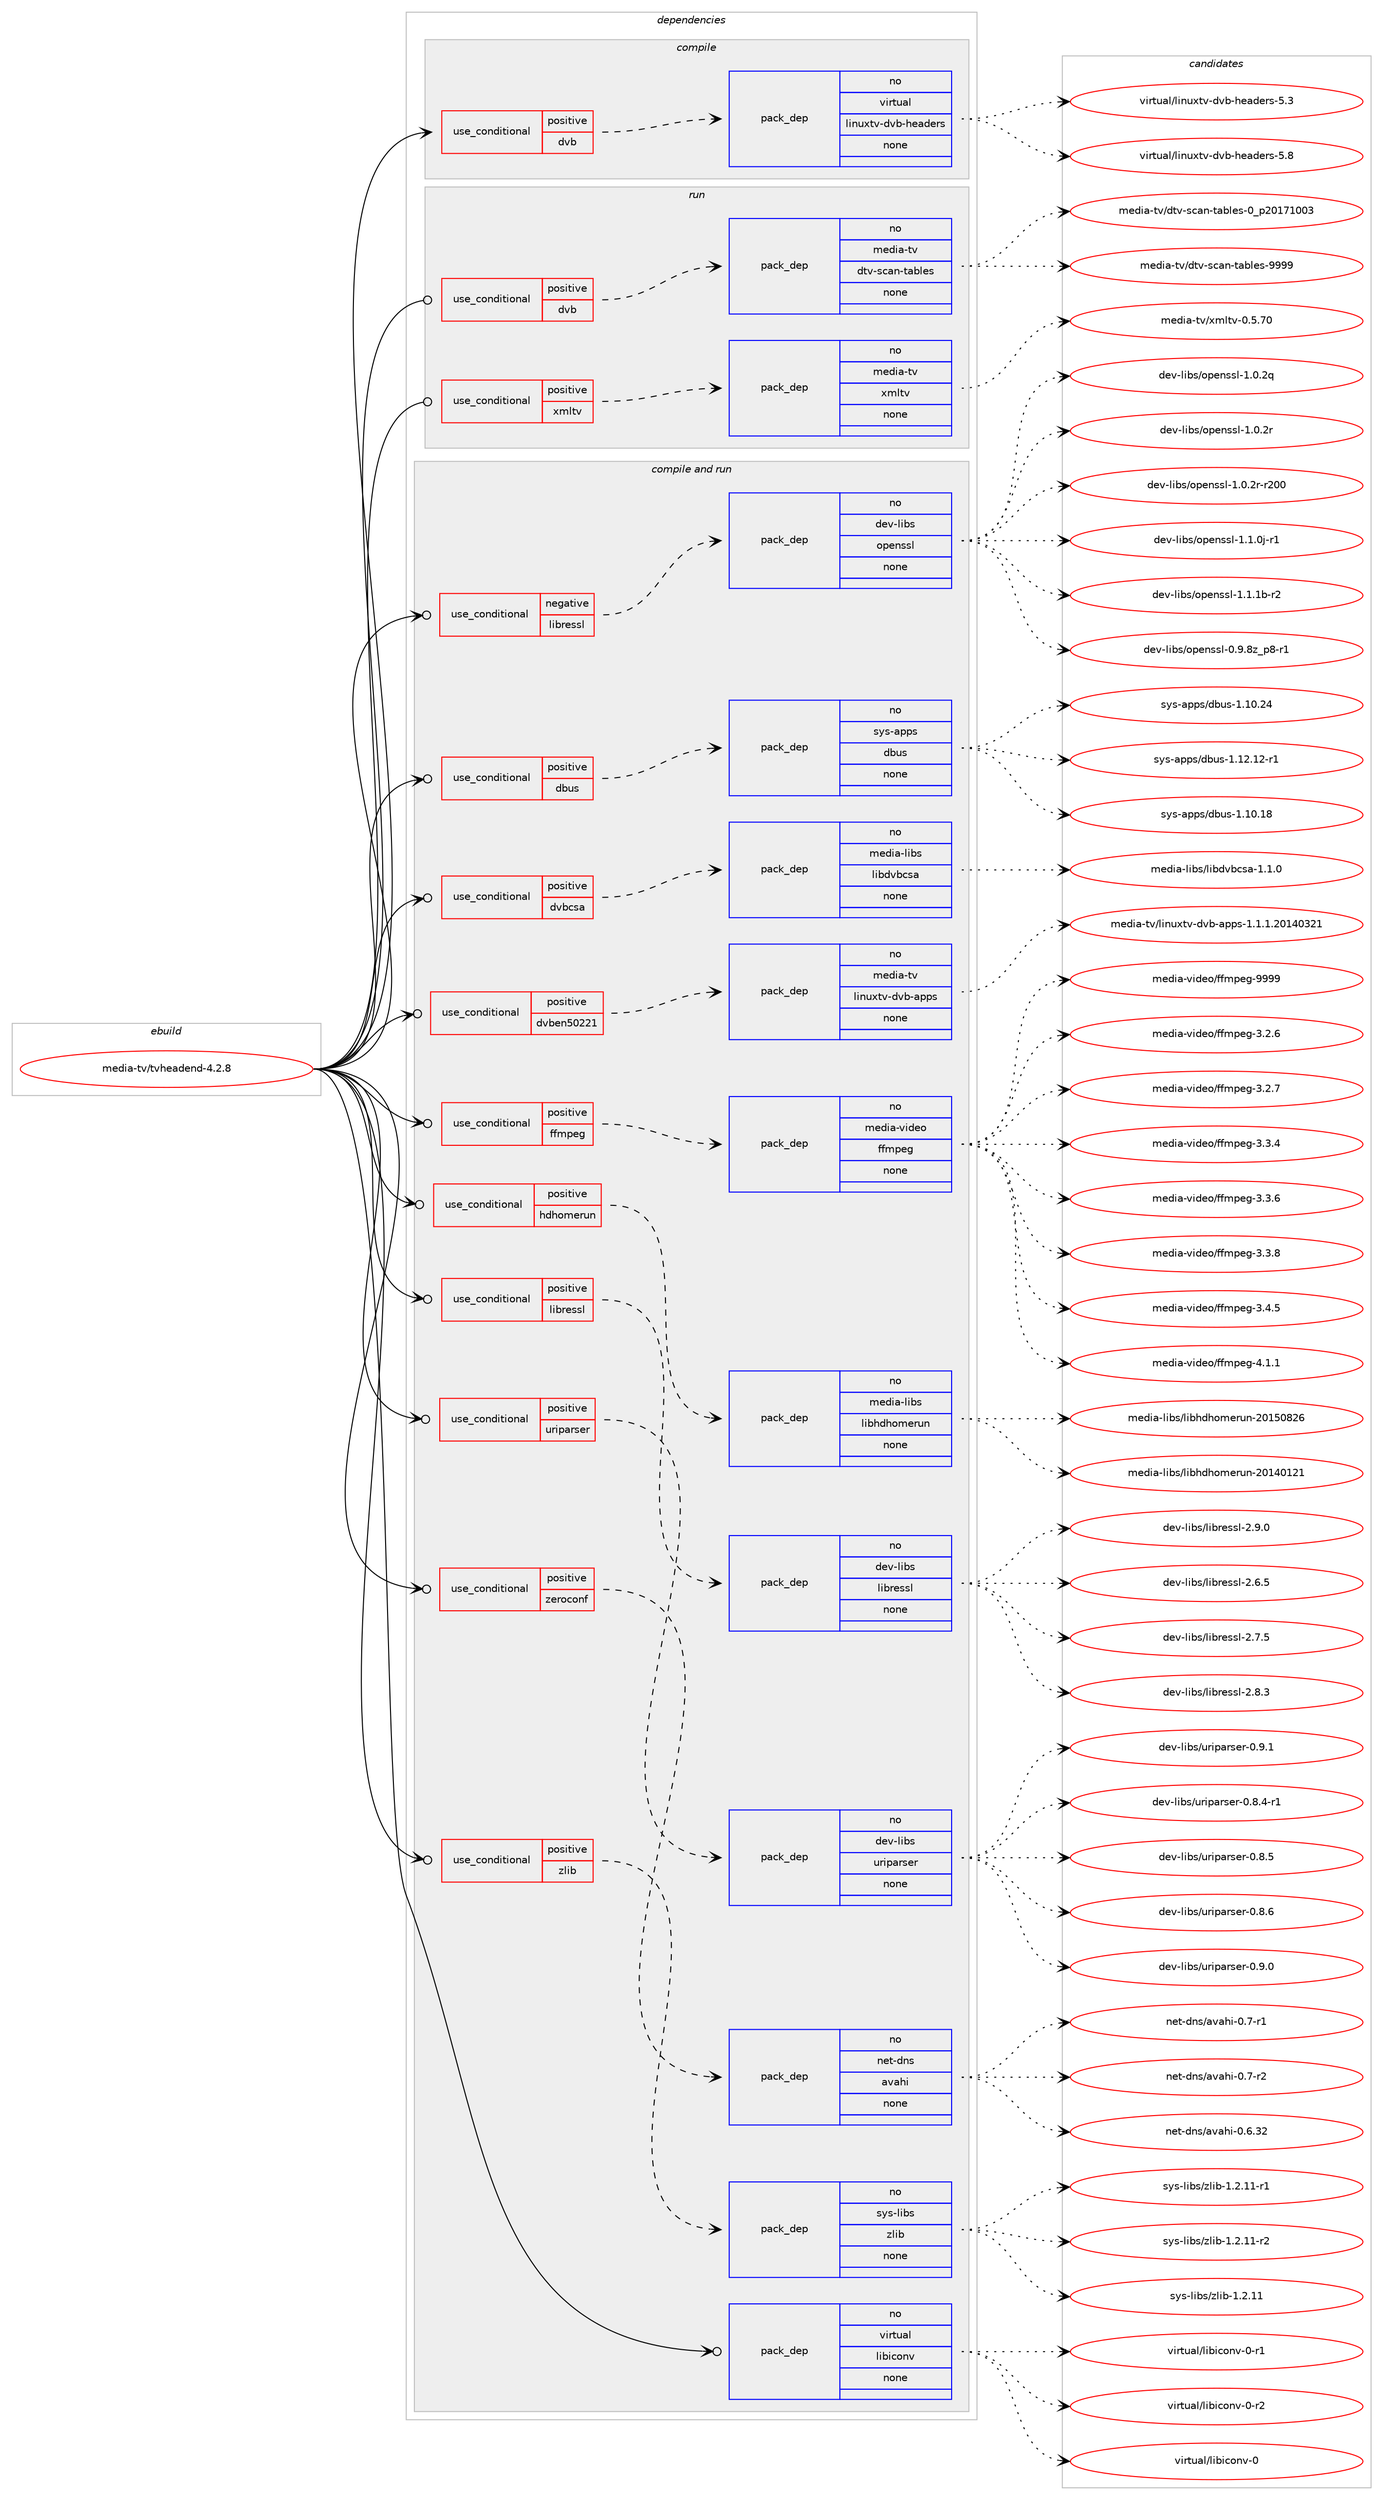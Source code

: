 digraph prolog {

# *************
# Graph options
# *************

newrank=true;
concentrate=true;
compound=true;
graph [rankdir=LR,fontname=Helvetica,fontsize=10,ranksep=1.5];#, ranksep=2.5, nodesep=0.2];
edge  [arrowhead=vee];
node  [fontname=Helvetica,fontsize=10];

# **********
# The ebuild
# **********

subgraph cluster_leftcol {
color=gray;
rank=same;
label=<<i>ebuild</i>>;
id [label="media-tv/tvheadend-4.2.8", color=red, width=4, href="../media-tv/tvheadend-4.2.8.svg"];
}

# ****************
# The dependencies
# ****************

subgraph cluster_midcol {
color=gray;
label=<<i>dependencies</i>>;
subgraph cluster_compile {
fillcolor="#eeeeee";
style=filled;
label=<<i>compile</i>>;
subgraph cond439279 {
dependency1634543 [label=<<TABLE BORDER="0" CELLBORDER="1" CELLSPACING="0" CELLPADDING="4"><TR><TD ROWSPAN="3" CELLPADDING="10">use_conditional</TD></TR><TR><TD>positive</TD></TR><TR><TD>dvb</TD></TR></TABLE>>, shape=none, color=red];
subgraph pack1168863 {
dependency1634544 [label=<<TABLE BORDER="0" CELLBORDER="1" CELLSPACING="0" CELLPADDING="4" WIDTH="220"><TR><TD ROWSPAN="6" CELLPADDING="30">pack_dep</TD></TR><TR><TD WIDTH="110">no</TD></TR><TR><TD>virtual</TD></TR><TR><TD>linuxtv-dvb-headers</TD></TR><TR><TD>none</TD></TR><TR><TD></TD></TR></TABLE>>, shape=none, color=blue];
}
dependency1634543:e -> dependency1634544:w [weight=20,style="dashed",arrowhead="vee"];
}
id:e -> dependency1634543:w [weight=20,style="solid",arrowhead="vee"];
}
subgraph cluster_compileandrun {
fillcolor="#eeeeee";
style=filled;
label=<<i>compile and run</i>>;
subgraph cond439280 {
dependency1634545 [label=<<TABLE BORDER="0" CELLBORDER="1" CELLSPACING="0" CELLPADDING="4"><TR><TD ROWSPAN="3" CELLPADDING="10">use_conditional</TD></TR><TR><TD>negative</TD></TR><TR><TD>libressl</TD></TR></TABLE>>, shape=none, color=red];
subgraph pack1168864 {
dependency1634546 [label=<<TABLE BORDER="0" CELLBORDER="1" CELLSPACING="0" CELLPADDING="4" WIDTH="220"><TR><TD ROWSPAN="6" CELLPADDING="30">pack_dep</TD></TR><TR><TD WIDTH="110">no</TD></TR><TR><TD>dev-libs</TD></TR><TR><TD>openssl</TD></TR><TR><TD>none</TD></TR><TR><TD></TD></TR></TABLE>>, shape=none, color=blue];
}
dependency1634545:e -> dependency1634546:w [weight=20,style="dashed",arrowhead="vee"];
}
id:e -> dependency1634545:w [weight=20,style="solid",arrowhead="odotvee"];
subgraph cond439281 {
dependency1634547 [label=<<TABLE BORDER="0" CELLBORDER="1" CELLSPACING="0" CELLPADDING="4"><TR><TD ROWSPAN="3" CELLPADDING="10">use_conditional</TD></TR><TR><TD>positive</TD></TR><TR><TD>dbus</TD></TR></TABLE>>, shape=none, color=red];
subgraph pack1168865 {
dependency1634548 [label=<<TABLE BORDER="0" CELLBORDER="1" CELLSPACING="0" CELLPADDING="4" WIDTH="220"><TR><TD ROWSPAN="6" CELLPADDING="30">pack_dep</TD></TR><TR><TD WIDTH="110">no</TD></TR><TR><TD>sys-apps</TD></TR><TR><TD>dbus</TD></TR><TR><TD>none</TD></TR><TR><TD></TD></TR></TABLE>>, shape=none, color=blue];
}
dependency1634547:e -> dependency1634548:w [weight=20,style="dashed",arrowhead="vee"];
}
id:e -> dependency1634547:w [weight=20,style="solid",arrowhead="odotvee"];
subgraph cond439282 {
dependency1634549 [label=<<TABLE BORDER="0" CELLBORDER="1" CELLSPACING="0" CELLPADDING="4"><TR><TD ROWSPAN="3" CELLPADDING="10">use_conditional</TD></TR><TR><TD>positive</TD></TR><TR><TD>dvbcsa</TD></TR></TABLE>>, shape=none, color=red];
subgraph pack1168866 {
dependency1634550 [label=<<TABLE BORDER="0" CELLBORDER="1" CELLSPACING="0" CELLPADDING="4" WIDTH="220"><TR><TD ROWSPAN="6" CELLPADDING="30">pack_dep</TD></TR><TR><TD WIDTH="110">no</TD></TR><TR><TD>media-libs</TD></TR><TR><TD>libdvbcsa</TD></TR><TR><TD>none</TD></TR><TR><TD></TD></TR></TABLE>>, shape=none, color=blue];
}
dependency1634549:e -> dependency1634550:w [weight=20,style="dashed",arrowhead="vee"];
}
id:e -> dependency1634549:w [weight=20,style="solid",arrowhead="odotvee"];
subgraph cond439283 {
dependency1634551 [label=<<TABLE BORDER="0" CELLBORDER="1" CELLSPACING="0" CELLPADDING="4"><TR><TD ROWSPAN="3" CELLPADDING="10">use_conditional</TD></TR><TR><TD>positive</TD></TR><TR><TD>dvben50221</TD></TR></TABLE>>, shape=none, color=red];
subgraph pack1168867 {
dependency1634552 [label=<<TABLE BORDER="0" CELLBORDER="1" CELLSPACING="0" CELLPADDING="4" WIDTH="220"><TR><TD ROWSPAN="6" CELLPADDING="30">pack_dep</TD></TR><TR><TD WIDTH="110">no</TD></TR><TR><TD>media-tv</TD></TR><TR><TD>linuxtv-dvb-apps</TD></TR><TR><TD>none</TD></TR><TR><TD></TD></TR></TABLE>>, shape=none, color=blue];
}
dependency1634551:e -> dependency1634552:w [weight=20,style="dashed",arrowhead="vee"];
}
id:e -> dependency1634551:w [weight=20,style="solid",arrowhead="odotvee"];
subgraph cond439284 {
dependency1634553 [label=<<TABLE BORDER="0" CELLBORDER="1" CELLSPACING="0" CELLPADDING="4"><TR><TD ROWSPAN="3" CELLPADDING="10">use_conditional</TD></TR><TR><TD>positive</TD></TR><TR><TD>ffmpeg</TD></TR></TABLE>>, shape=none, color=red];
subgraph pack1168868 {
dependency1634554 [label=<<TABLE BORDER="0" CELLBORDER="1" CELLSPACING="0" CELLPADDING="4" WIDTH="220"><TR><TD ROWSPAN="6" CELLPADDING="30">pack_dep</TD></TR><TR><TD WIDTH="110">no</TD></TR><TR><TD>media-video</TD></TR><TR><TD>ffmpeg</TD></TR><TR><TD>none</TD></TR><TR><TD></TD></TR></TABLE>>, shape=none, color=blue];
}
dependency1634553:e -> dependency1634554:w [weight=20,style="dashed",arrowhead="vee"];
}
id:e -> dependency1634553:w [weight=20,style="solid",arrowhead="odotvee"];
subgraph cond439285 {
dependency1634555 [label=<<TABLE BORDER="0" CELLBORDER="1" CELLSPACING="0" CELLPADDING="4"><TR><TD ROWSPAN="3" CELLPADDING="10">use_conditional</TD></TR><TR><TD>positive</TD></TR><TR><TD>hdhomerun</TD></TR></TABLE>>, shape=none, color=red];
subgraph pack1168869 {
dependency1634556 [label=<<TABLE BORDER="0" CELLBORDER="1" CELLSPACING="0" CELLPADDING="4" WIDTH="220"><TR><TD ROWSPAN="6" CELLPADDING="30">pack_dep</TD></TR><TR><TD WIDTH="110">no</TD></TR><TR><TD>media-libs</TD></TR><TR><TD>libhdhomerun</TD></TR><TR><TD>none</TD></TR><TR><TD></TD></TR></TABLE>>, shape=none, color=blue];
}
dependency1634555:e -> dependency1634556:w [weight=20,style="dashed",arrowhead="vee"];
}
id:e -> dependency1634555:w [weight=20,style="solid",arrowhead="odotvee"];
subgraph cond439286 {
dependency1634557 [label=<<TABLE BORDER="0" CELLBORDER="1" CELLSPACING="0" CELLPADDING="4"><TR><TD ROWSPAN="3" CELLPADDING="10">use_conditional</TD></TR><TR><TD>positive</TD></TR><TR><TD>libressl</TD></TR></TABLE>>, shape=none, color=red];
subgraph pack1168870 {
dependency1634558 [label=<<TABLE BORDER="0" CELLBORDER="1" CELLSPACING="0" CELLPADDING="4" WIDTH="220"><TR><TD ROWSPAN="6" CELLPADDING="30">pack_dep</TD></TR><TR><TD WIDTH="110">no</TD></TR><TR><TD>dev-libs</TD></TR><TR><TD>libressl</TD></TR><TR><TD>none</TD></TR><TR><TD></TD></TR></TABLE>>, shape=none, color=blue];
}
dependency1634557:e -> dependency1634558:w [weight=20,style="dashed",arrowhead="vee"];
}
id:e -> dependency1634557:w [weight=20,style="solid",arrowhead="odotvee"];
subgraph cond439287 {
dependency1634559 [label=<<TABLE BORDER="0" CELLBORDER="1" CELLSPACING="0" CELLPADDING="4"><TR><TD ROWSPAN="3" CELLPADDING="10">use_conditional</TD></TR><TR><TD>positive</TD></TR><TR><TD>uriparser</TD></TR></TABLE>>, shape=none, color=red];
subgraph pack1168871 {
dependency1634560 [label=<<TABLE BORDER="0" CELLBORDER="1" CELLSPACING="0" CELLPADDING="4" WIDTH="220"><TR><TD ROWSPAN="6" CELLPADDING="30">pack_dep</TD></TR><TR><TD WIDTH="110">no</TD></TR><TR><TD>dev-libs</TD></TR><TR><TD>uriparser</TD></TR><TR><TD>none</TD></TR><TR><TD></TD></TR></TABLE>>, shape=none, color=blue];
}
dependency1634559:e -> dependency1634560:w [weight=20,style="dashed",arrowhead="vee"];
}
id:e -> dependency1634559:w [weight=20,style="solid",arrowhead="odotvee"];
subgraph cond439288 {
dependency1634561 [label=<<TABLE BORDER="0" CELLBORDER="1" CELLSPACING="0" CELLPADDING="4"><TR><TD ROWSPAN="3" CELLPADDING="10">use_conditional</TD></TR><TR><TD>positive</TD></TR><TR><TD>zeroconf</TD></TR></TABLE>>, shape=none, color=red];
subgraph pack1168872 {
dependency1634562 [label=<<TABLE BORDER="0" CELLBORDER="1" CELLSPACING="0" CELLPADDING="4" WIDTH="220"><TR><TD ROWSPAN="6" CELLPADDING="30">pack_dep</TD></TR><TR><TD WIDTH="110">no</TD></TR><TR><TD>net-dns</TD></TR><TR><TD>avahi</TD></TR><TR><TD>none</TD></TR><TR><TD></TD></TR></TABLE>>, shape=none, color=blue];
}
dependency1634561:e -> dependency1634562:w [weight=20,style="dashed",arrowhead="vee"];
}
id:e -> dependency1634561:w [weight=20,style="solid",arrowhead="odotvee"];
subgraph cond439289 {
dependency1634563 [label=<<TABLE BORDER="0" CELLBORDER="1" CELLSPACING="0" CELLPADDING="4"><TR><TD ROWSPAN="3" CELLPADDING="10">use_conditional</TD></TR><TR><TD>positive</TD></TR><TR><TD>zlib</TD></TR></TABLE>>, shape=none, color=red];
subgraph pack1168873 {
dependency1634564 [label=<<TABLE BORDER="0" CELLBORDER="1" CELLSPACING="0" CELLPADDING="4" WIDTH="220"><TR><TD ROWSPAN="6" CELLPADDING="30">pack_dep</TD></TR><TR><TD WIDTH="110">no</TD></TR><TR><TD>sys-libs</TD></TR><TR><TD>zlib</TD></TR><TR><TD>none</TD></TR><TR><TD></TD></TR></TABLE>>, shape=none, color=blue];
}
dependency1634563:e -> dependency1634564:w [weight=20,style="dashed",arrowhead="vee"];
}
id:e -> dependency1634563:w [weight=20,style="solid",arrowhead="odotvee"];
subgraph pack1168874 {
dependency1634565 [label=<<TABLE BORDER="0" CELLBORDER="1" CELLSPACING="0" CELLPADDING="4" WIDTH="220"><TR><TD ROWSPAN="6" CELLPADDING="30">pack_dep</TD></TR><TR><TD WIDTH="110">no</TD></TR><TR><TD>virtual</TD></TR><TR><TD>libiconv</TD></TR><TR><TD>none</TD></TR><TR><TD></TD></TR></TABLE>>, shape=none, color=blue];
}
id:e -> dependency1634565:w [weight=20,style="solid",arrowhead="odotvee"];
}
subgraph cluster_run {
fillcolor="#eeeeee";
style=filled;
label=<<i>run</i>>;
subgraph cond439290 {
dependency1634566 [label=<<TABLE BORDER="0" CELLBORDER="1" CELLSPACING="0" CELLPADDING="4"><TR><TD ROWSPAN="3" CELLPADDING="10">use_conditional</TD></TR><TR><TD>positive</TD></TR><TR><TD>dvb</TD></TR></TABLE>>, shape=none, color=red];
subgraph pack1168875 {
dependency1634567 [label=<<TABLE BORDER="0" CELLBORDER="1" CELLSPACING="0" CELLPADDING="4" WIDTH="220"><TR><TD ROWSPAN="6" CELLPADDING="30">pack_dep</TD></TR><TR><TD WIDTH="110">no</TD></TR><TR><TD>media-tv</TD></TR><TR><TD>dtv-scan-tables</TD></TR><TR><TD>none</TD></TR><TR><TD></TD></TR></TABLE>>, shape=none, color=blue];
}
dependency1634566:e -> dependency1634567:w [weight=20,style="dashed",arrowhead="vee"];
}
id:e -> dependency1634566:w [weight=20,style="solid",arrowhead="odot"];
subgraph cond439291 {
dependency1634568 [label=<<TABLE BORDER="0" CELLBORDER="1" CELLSPACING="0" CELLPADDING="4"><TR><TD ROWSPAN="3" CELLPADDING="10">use_conditional</TD></TR><TR><TD>positive</TD></TR><TR><TD>xmltv</TD></TR></TABLE>>, shape=none, color=red];
subgraph pack1168876 {
dependency1634569 [label=<<TABLE BORDER="0" CELLBORDER="1" CELLSPACING="0" CELLPADDING="4" WIDTH="220"><TR><TD ROWSPAN="6" CELLPADDING="30">pack_dep</TD></TR><TR><TD WIDTH="110">no</TD></TR><TR><TD>media-tv</TD></TR><TR><TD>xmltv</TD></TR><TR><TD>none</TD></TR><TR><TD></TD></TR></TABLE>>, shape=none, color=blue];
}
dependency1634568:e -> dependency1634569:w [weight=20,style="dashed",arrowhead="vee"];
}
id:e -> dependency1634568:w [weight=20,style="solid",arrowhead="odot"];
}
}

# **************
# The candidates
# **************

subgraph cluster_choices {
rank=same;
color=gray;
label=<<i>candidates</i>>;

subgraph choice1168863 {
color=black;
nodesep=1;
choice11810511411611797108471081051101171201161184510011898451041019710010111411545534651 [label="virtual/linuxtv-dvb-headers-5.3", color=red, width=4,href="../virtual/linuxtv-dvb-headers-5.3.svg"];
choice11810511411611797108471081051101171201161184510011898451041019710010111411545534656 [label="virtual/linuxtv-dvb-headers-5.8", color=red, width=4,href="../virtual/linuxtv-dvb-headers-5.8.svg"];
dependency1634544:e -> choice11810511411611797108471081051101171201161184510011898451041019710010111411545534651:w [style=dotted,weight="100"];
dependency1634544:e -> choice11810511411611797108471081051101171201161184510011898451041019710010111411545534656:w [style=dotted,weight="100"];
}
subgraph choice1168864 {
color=black;
nodesep=1;
choice10010111845108105981154711111210111011511510845484657465612295112564511449 [label="dev-libs/openssl-0.9.8z_p8-r1", color=red, width=4,href="../dev-libs/openssl-0.9.8z_p8-r1.svg"];
choice100101118451081059811547111112101110115115108454946484650113 [label="dev-libs/openssl-1.0.2q", color=red, width=4,href="../dev-libs/openssl-1.0.2q.svg"];
choice100101118451081059811547111112101110115115108454946484650114 [label="dev-libs/openssl-1.0.2r", color=red, width=4,href="../dev-libs/openssl-1.0.2r.svg"];
choice10010111845108105981154711111210111011511510845494648465011445114504848 [label="dev-libs/openssl-1.0.2r-r200", color=red, width=4,href="../dev-libs/openssl-1.0.2r-r200.svg"];
choice1001011184510810598115471111121011101151151084549464946481064511449 [label="dev-libs/openssl-1.1.0j-r1", color=red, width=4,href="../dev-libs/openssl-1.1.0j-r1.svg"];
choice100101118451081059811547111112101110115115108454946494649984511450 [label="dev-libs/openssl-1.1.1b-r2", color=red, width=4,href="../dev-libs/openssl-1.1.1b-r2.svg"];
dependency1634546:e -> choice10010111845108105981154711111210111011511510845484657465612295112564511449:w [style=dotted,weight="100"];
dependency1634546:e -> choice100101118451081059811547111112101110115115108454946484650113:w [style=dotted,weight="100"];
dependency1634546:e -> choice100101118451081059811547111112101110115115108454946484650114:w [style=dotted,weight="100"];
dependency1634546:e -> choice10010111845108105981154711111210111011511510845494648465011445114504848:w [style=dotted,weight="100"];
dependency1634546:e -> choice1001011184510810598115471111121011101151151084549464946481064511449:w [style=dotted,weight="100"];
dependency1634546:e -> choice100101118451081059811547111112101110115115108454946494649984511450:w [style=dotted,weight="100"];
}
subgraph choice1168865 {
color=black;
nodesep=1;
choice115121115459711211211547100981171154549464948464956 [label="sys-apps/dbus-1.10.18", color=red, width=4,href="../sys-apps/dbus-1.10.18.svg"];
choice115121115459711211211547100981171154549464948465052 [label="sys-apps/dbus-1.10.24", color=red, width=4,href="../sys-apps/dbus-1.10.24.svg"];
choice1151211154597112112115471009811711545494649504649504511449 [label="sys-apps/dbus-1.12.12-r1", color=red, width=4,href="../sys-apps/dbus-1.12.12-r1.svg"];
dependency1634548:e -> choice115121115459711211211547100981171154549464948464956:w [style=dotted,weight="100"];
dependency1634548:e -> choice115121115459711211211547100981171154549464948465052:w [style=dotted,weight="100"];
dependency1634548:e -> choice1151211154597112112115471009811711545494649504649504511449:w [style=dotted,weight="100"];
}
subgraph choice1168866 {
color=black;
nodesep=1;
choice1091011001059745108105981154710810598100118989911597454946494648 [label="media-libs/libdvbcsa-1.1.0", color=red, width=4,href="../media-libs/libdvbcsa-1.1.0.svg"];
dependency1634550:e -> choice1091011001059745108105981154710810598100118989911597454946494648:w [style=dotted,weight="100"];
}
subgraph choice1168867 {
color=black;
nodesep=1;
choice10910110010597451161184710810511011712011611845100118984597112112115454946494649465048495248515049 [label="media-tv/linuxtv-dvb-apps-1.1.1.20140321", color=red, width=4,href="../media-tv/linuxtv-dvb-apps-1.1.1.20140321.svg"];
dependency1634552:e -> choice10910110010597451161184710810511011712011611845100118984597112112115454946494649465048495248515049:w [style=dotted,weight="100"];
}
subgraph choice1168868 {
color=black;
nodesep=1;
choice109101100105974511810510010111147102102109112101103455146504654 [label="media-video/ffmpeg-3.2.6", color=red, width=4,href="../media-video/ffmpeg-3.2.6.svg"];
choice109101100105974511810510010111147102102109112101103455146504655 [label="media-video/ffmpeg-3.2.7", color=red, width=4,href="../media-video/ffmpeg-3.2.7.svg"];
choice109101100105974511810510010111147102102109112101103455146514652 [label="media-video/ffmpeg-3.3.4", color=red, width=4,href="../media-video/ffmpeg-3.3.4.svg"];
choice109101100105974511810510010111147102102109112101103455146514654 [label="media-video/ffmpeg-3.3.6", color=red, width=4,href="../media-video/ffmpeg-3.3.6.svg"];
choice109101100105974511810510010111147102102109112101103455146514656 [label="media-video/ffmpeg-3.3.8", color=red, width=4,href="../media-video/ffmpeg-3.3.8.svg"];
choice109101100105974511810510010111147102102109112101103455146524653 [label="media-video/ffmpeg-3.4.5", color=red, width=4,href="../media-video/ffmpeg-3.4.5.svg"];
choice109101100105974511810510010111147102102109112101103455246494649 [label="media-video/ffmpeg-4.1.1", color=red, width=4,href="../media-video/ffmpeg-4.1.1.svg"];
choice1091011001059745118105100101111471021021091121011034557575757 [label="media-video/ffmpeg-9999", color=red, width=4,href="../media-video/ffmpeg-9999.svg"];
dependency1634554:e -> choice109101100105974511810510010111147102102109112101103455146504654:w [style=dotted,weight="100"];
dependency1634554:e -> choice109101100105974511810510010111147102102109112101103455146504655:w [style=dotted,weight="100"];
dependency1634554:e -> choice109101100105974511810510010111147102102109112101103455146514652:w [style=dotted,weight="100"];
dependency1634554:e -> choice109101100105974511810510010111147102102109112101103455146514654:w [style=dotted,weight="100"];
dependency1634554:e -> choice109101100105974511810510010111147102102109112101103455146514656:w [style=dotted,weight="100"];
dependency1634554:e -> choice109101100105974511810510010111147102102109112101103455146524653:w [style=dotted,weight="100"];
dependency1634554:e -> choice109101100105974511810510010111147102102109112101103455246494649:w [style=dotted,weight="100"];
dependency1634554:e -> choice1091011001059745118105100101111471021021091121011034557575757:w [style=dotted,weight="100"];
}
subgraph choice1168869 {
color=black;
nodesep=1;
choice1091011001059745108105981154710810598104100104111109101114117110455048495248495049 [label="media-libs/libhdhomerun-20140121", color=red, width=4,href="../media-libs/libhdhomerun-20140121.svg"];
choice1091011001059745108105981154710810598104100104111109101114117110455048495348565054 [label="media-libs/libhdhomerun-20150826", color=red, width=4,href="../media-libs/libhdhomerun-20150826.svg"];
dependency1634556:e -> choice1091011001059745108105981154710810598104100104111109101114117110455048495248495049:w [style=dotted,weight="100"];
dependency1634556:e -> choice1091011001059745108105981154710810598104100104111109101114117110455048495348565054:w [style=dotted,weight="100"];
}
subgraph choice1168870 {
color=black;
nodesep=1;
choice10010111845108105981154710810598114101115115108455046544653 [label="dev-libs/libressl-2.6.5", color=red, width=4,href="../dev-libs/libressl-2.6.5.svg"];
choice10010111845108105981154710810598114101115115108455046554653 [label="dev-libs/libressl-2.7.5", color=red, width=4,href="../dev-libs/libressl-2.7.5.svg"];
choice10010111845108105981154710810598114101115115108455046564651 [label="dev-libs/libressl-2.8.3", color=red, width=4,href="../dev-libs/libressl-2.8.3.svg"];
choice10010111845108105981154710810598114101115115108455046574648 [label="dev-libs/libressl-2.9.0", color=red, width=4,href="../dev-libs/libressl-2.9.0.svg"];
dependency1634558:e -> choice10010111845108105981154710810598114101115115108455046544653:w [style=dotted,weight="100"];
dependency1634558:e -> choice10010111845108105981154710810598114101115115108455046554653:w [style=dotted,weight="100"];
dependency1634558:e -> choice10010111845108105981154710810598114101115115108455046564651:w [style=dotted,weight="100"];
dependency1634558:e -> choice10010111845108105981154710810598114101115115108455046574648:w [style=dotted,weight="100"];
}
subgraph choice1168871 {
color=black;
nodesep=1;
choice100101118451081059811547117114105112971141151011144548465646524511449 [label="dev-libs/uriparser-0.8.4-r1", color=red, width=4,href="../dev-libs/uriparser-0.8.4-r1.svg"];
choice10010111845108105981154711711410511297114115101114454846564653 [label="dev-libs/uriparser-0.8.5", color=red, width=4,href="../dev-libs/uriparser-0.8.5.svg"];
choice10010111845108105981154711711410511297114115101114454846564654 [label="dev-libs/uriparser-0.8.6", color=red, width=4,href="../dev-libs/uriparser-0.8.6.svg"];
choice10010111845108105981154711711410511297114115101114454846574648 [label="dev-libs/uriparser-0.9.0", color=red, width=4,href="../dev-libs/uriparser-0.9.0.svg"];
choice10010111845108105981154711711410511297114115101114454846574649 [label="dev-libs/uriparser-0.9.1", color=red, width=4,href="../dev-libs/uriparser-0.9.1.svg"];
dependency1634560:e -> choice100101118451081059811547117114105112971141151011144548465646524511449:w [style=dotted,weight="100"];
dependency1634560:e -> choice10010111845108105981154711711410511297114115101114454846564653:w [style=dotted,weight="100"];
dependency1634560:e -> choice10010111845108105981154711711410511297114115101114454846564654:w [style=dotted,weight="100"];
dependency1634560:e -> choice10010111845108105981154711711410511297114115101114454846574648:w [style=dotted,weight="100"];
dependency1634560:e -> choice10010111845108105981154711711410511297114115101114454846574649:w [style=dotted,weight="100"];
}
subgraph choice1168872 {
color=black;
nodesep=1;
choice1101011164510011011547971189710410545484654465150 [label="net-dns/avahi-0.6.32", color=red, width=4,href="../net-dns/avahi-0.6.32.svg"];
choice11010111645100110115479711897104105454846554511449 [label="net-dns/avahi-0.7-r1", color=red, width=4,href="../net-dns/avahi-0.7-r1.svg"];
choice11010111645100110115479711897104105454846554511450 [label="net-dns/avahi-0.7-r2", color=red, width=4,href="../net-dns/avahi-0.7-r2.svg"];
dependency1634562:e -> choice1101011164510011011547971189710410545484654465150:w [style=dotted,weight="100"];
dependency1634562:e -> choice11010111645100110115479711897104105454846554511449:w [style=dotted,weight="100"];
dependency1634562:e -> choice11010111645100110115479711897104105454846554511450:w [style=dotted,weight="100"];
}
subgraph choice1168873 {
color=black;
nodesep=1;
choice1151211154510810598115471221081059845494650464949 [label="sys-libs/zlib-1.2.11", color=red, width=4,href="../sys-libs/zlib-1.2.11.svg"];
choice11512111545108105981154712210810598454946504649494511449 [label="sys-libs/zlib-1.2.11-r1", color=red, width=4,href="../sys-libs/zlib-1.2.11-r1.svg"];
choice11512111545108105981154712210810598454946504649494511450 [label="sys-libs/zlib-1.2.11-r2", color=red, width=4,href="../sys-libs/zlib-1.2.11-r2.svg"];
dependency1634564:e -> choice1151211154510810598115471221081059845494650464949:w [style=dotted,weight="100"];
dependency1634564:e -> choice11512111545108105981154712210810598454946504649494511449:w [style=dotted,weight="100"];
dependency1634564:e -> choice11512111545108105981154712210810598454946504649494511450:w [style=dotted,weight="100"];
}
subgraph choice1168874 {
color=black;
nodesep=1;
choice118105114116117971084710810598105991111101184548 [label="virtual/libiconv-0", color=red, width=4,href="../virtual/libiconv-0.svg"];
choice1181051141161179710847108105981059911111011845484511449 [label="virtual/libiconv-0-r1", color=red, width=4,href="../virtual/libiconv-0-r1.svg"];
choice1181051141161179710847108105981059911111011845484511450 [label="virtual/libiconv-0-r2", color=red, width=4,href="../virtual/libiconv-0-r2.svg"];
dependency1634565:e -> choice118105114116117971084710810598105991111101184548:w [style=dotted,weight="100"];
dependency1634565:e -> choice1181051141161179710847108105981059911111011845484511449:w [style=dotted,weight="100"];
dependency1634565:e -> choice1181051141161179710847108105981059911111011845484511450:w [style=dotted,weight="100"];
}
subgraph choice1168875 {
color=black;
nodesep=1;
choice1091011001059745116118471001161184511599971104511697981081011154548951125048495549484851 [label="media-tv/dtv-scan-tables-0_p20171003", color=red, width=4,href="../media-tv/dtv-scan-tables-0_p20171003.svg"];
choice1091011001059745116118471001161184511599971104511697981081011154557575757 [label="media-tv/dtv-scan-tables-9999", color=red, width=4,href="../media-tv/dtv-scan-tables-9999.svg"];
dependency1634567:e -> choice1091011001059745116118471001161184511599971104511697981081011154548951125048495549484851:w [style=dotted,weight="100"];
dependency1634567:e -> choice1091011001059745116118471001161184511599971104511697981081011154557575757:w [style=dotted,weight="100"];
}
subgraph choice1168876 {
color=black;
nodesep=1;
choice10910110010597451161184712010910811611845484653465548 [label="media-tv/xmltv-0.5.70", color=red, width=4,href="../media-tv/xmltv-0.5.70.svg"];
dependency1634569:e -> choice10910110010597451161184712010910811611845484653465548:w [style=dotted,weight="100"];
}
}

}
